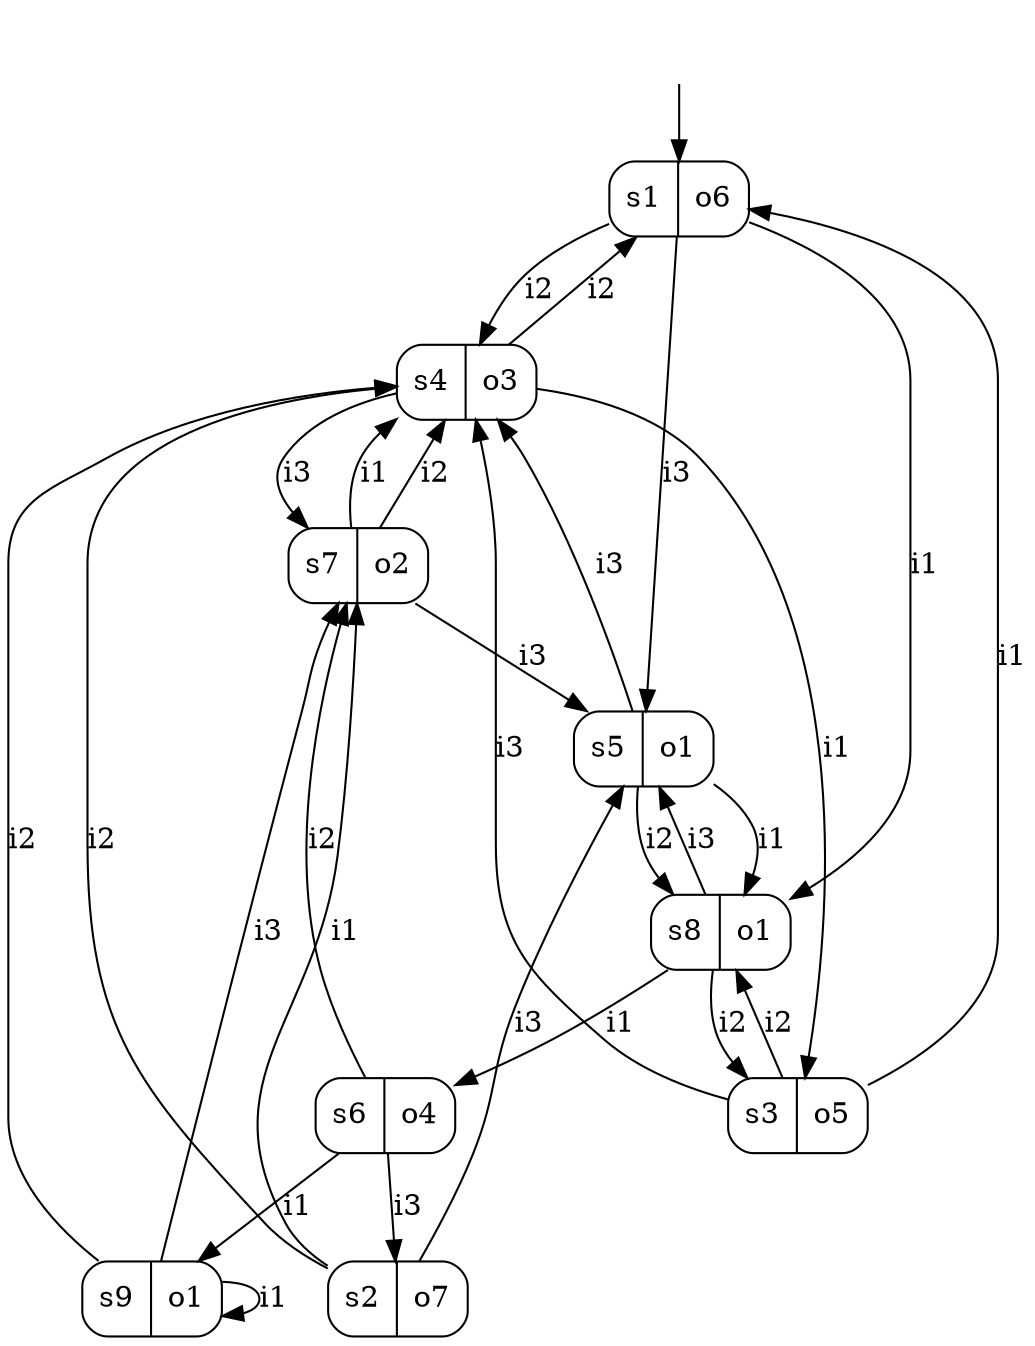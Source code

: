 digraph MooreMachine_9States_3Inputs_7Outputs_c10214eefe434c82a62b97d49a02de65 {
s1 [label="s1|o6", shape=record, style=rounded];
s2 [label="s2|o7", shape=record, style=rounded];
s3 [label="s3|o5", shape=record, style=rounded];
s4 [label="s4|o3", shape=record, style=rounded];
s5 [label="s5|o1", shape=record, style=rounded];
s6 [label="s6|o4", shape=record, style=rounded];
s7 [label="s7|o2", shape=record, style=rounded];
s8 [label="s8|o1", shape=record, style=rounded];
s9 [label="s9|o1", shape=record, style=rounded];
s1 -> s8 [label="i1"];
s1 -> s4 [label="i2"];
s1 -> s5 [label="i3"];
s2 -> s7 [label="i1"];
s2 -> s4 [label="i2"];
s2 -> s5 [label="i3"];
s3 -> s1 [label="i1"];
s3 -> s8 [label="i2"];
s3 -> s4 [label="i3"];
s4 -> s3 [label="i1"];
s4 -> s1 [label="i2"];
s4 -> s7 [label="i3"];
s5 -> s8 [label="i1"];
s5 -> s8 [label="i2"];
s5 -> s4 [label="i3"];
s6 -> s9 [label="i1"];
s6 -> s7 [label="i2"];
s6 -> s2 [label="i3"];
s7 -> s4 [label="i1"];
s7 -> s4 [label="i2"];
s7 -> s5 [label="i3"];
s8 -> s6 [label="i1"];
s8 -> s3 [label="i2"];
s8 -> s5 [label="i3"];
s9 -> s9 [label="i1"];
s9 -> s4 [label="i2"];
s9 -> s7 [label="i3"];
__start0 [shape=none, label=""];
__start0 -> s1 [label=""];
}
